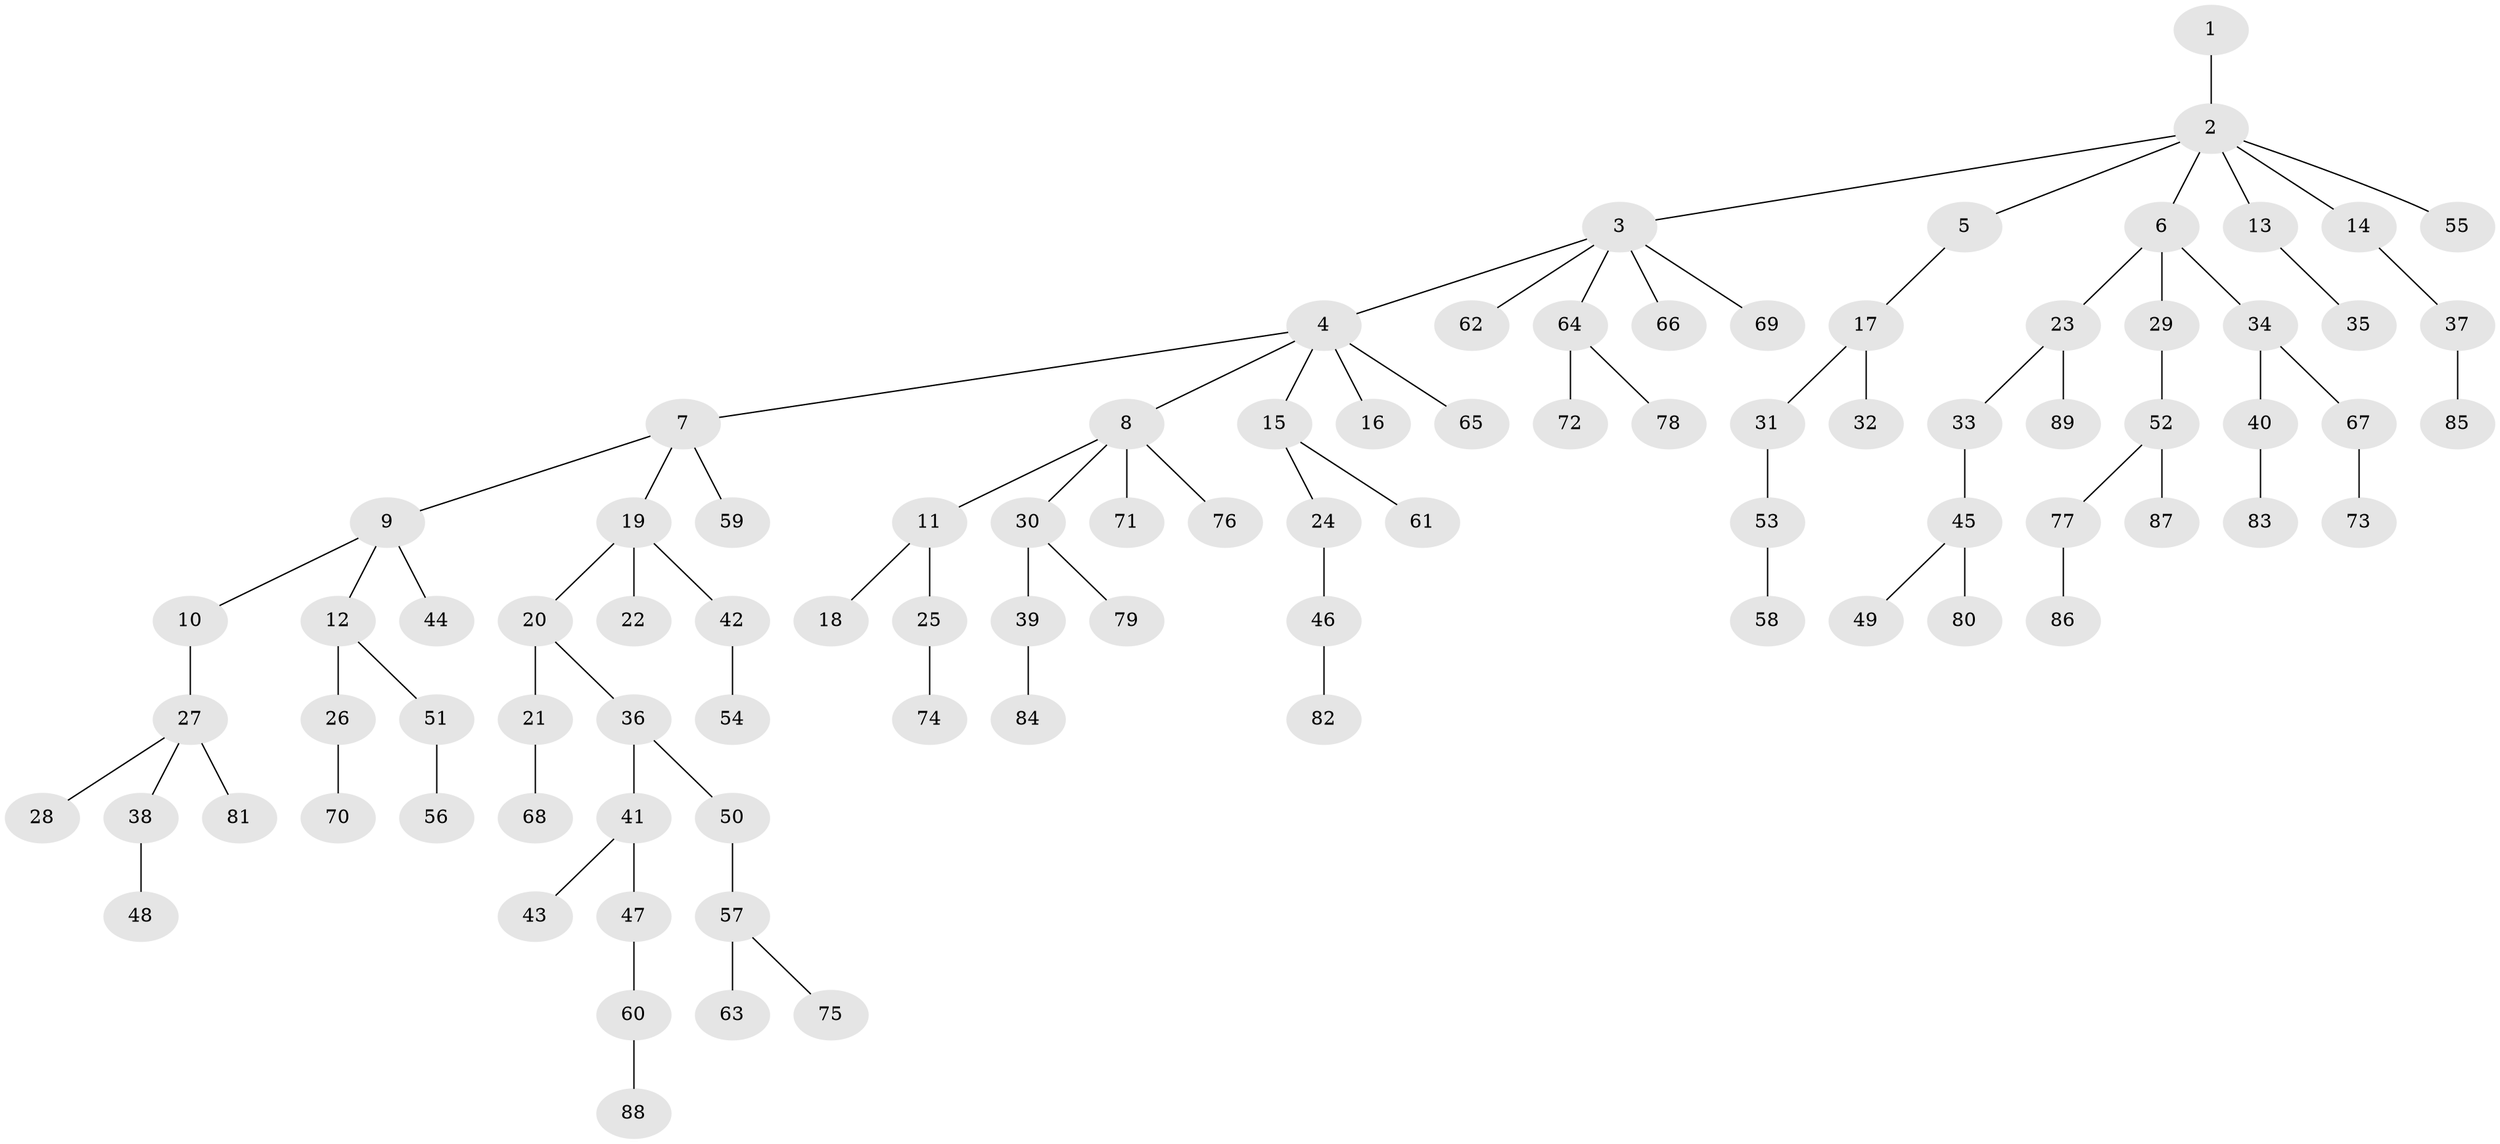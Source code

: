 // Generated by graph-tools (version 1.1) at 2025/53/03/09/25 04:53:29]
// undirected, 89 vertices, 88 edges
graph export_dot {
graph [start="1"]
  node [color=gray90,style=filled];
  1;
  2;
  3;
  4;
  5;
  6;
  7;
  8;
  9;
  10;
  11;
  12;
  13;
  14;
  15;
  16;
  17;
  18;
  19;
  20;
  21;
  22;
  23;
  24;
  25;
  26;
  27;
  28;
  29;
  30;
  31;
  32;
  33;
  34;
  35;
  36;
  37;
  38;
  39;
  40;
  41;
  42;
  43;
  44;
  45;
  46;
  47;
  48;
  49;
  50;
  51;
  52;
  53;
  54;
  55;
  56;
  57;
  58;
  59;
  60;
  61;
  62;
  63;
  64;
  65;
  66;
  67;
  68;
  69;
  70;
  71;
  72;
  73;
  74;
  75;
  76;
  77;
  78;
  79;
  80;
  81;
  82;
  83;
  84;
  85;
  86;
  87;
  88;
  89;
  1 -- 2;
  2 -- 3;
  2 -- 5;
  2 -- 6;
  2 -- 13;
  2 -- 14;
  2 -- 55;
  3 -- 4;
  3 -- 62;
  3 -- 64;
  3 -- 66;
  3 -- 69;
  4 -- 7;
  4 -- 8;
  4 -- 15;
  4 -- 16;
  4 -- 65;
  5 -- 17;
  6 -- 23;
  6 -- 29;
  6 -- 34;
  7 -- 9;
  7 -- 19;
  7 -- 59;
  8 -- 11;
  8 -- 30;
  8 -- 71;
  8 -- 76;
  9 -- 10;
  9 -- 12;
  9 -- 44;
  10 -- 27;
  11 -- 18;
  11 -- 25;
  12 -- 26;
  12 -- 51;
  13 -- 35;
  14 -- 37;
  15 -- 24;
  15 -- 61;
  17 -- 31;
  17 -- 32;
  19 -- 20;
  19 -- 22;
  19 -- 42;
  20 -- 21;
  20 -- 36;
  21 -- 68;
  23 -- 33;
  23 -- 89;
  24 -- 46;
  25 -- 74;
  26 -- 70;
  27 -- 28;
  27 -- 38;
  27 -- 81;
  29 -- 52;
  30 -- 39;
  30 -- 79;
  31 -- 53;
  33 -- 45;
  34 -- 40;
  34 -- 67;
  36 -- 41;
  36 -- 50;
  37 -- 85;
  38 -- 48;
  39 -- 84;
  40 -- 83;
  41 -- 43;
  41 -- 47;
  42 -- 54;
  45 -- 49;
  45 -- 80;
  46 -- 82;
  47 -- 60;
  50 -- 57;
  51 -- 56;
  52 -- 77;
  52 -- 87;
  53 -- 58;
  57 -- 63;
  57 -- 75;
  60 -- 88;
  64 -- 72;
  64 -- 78;
  67 -- 73;
  77 -- 86;
}
